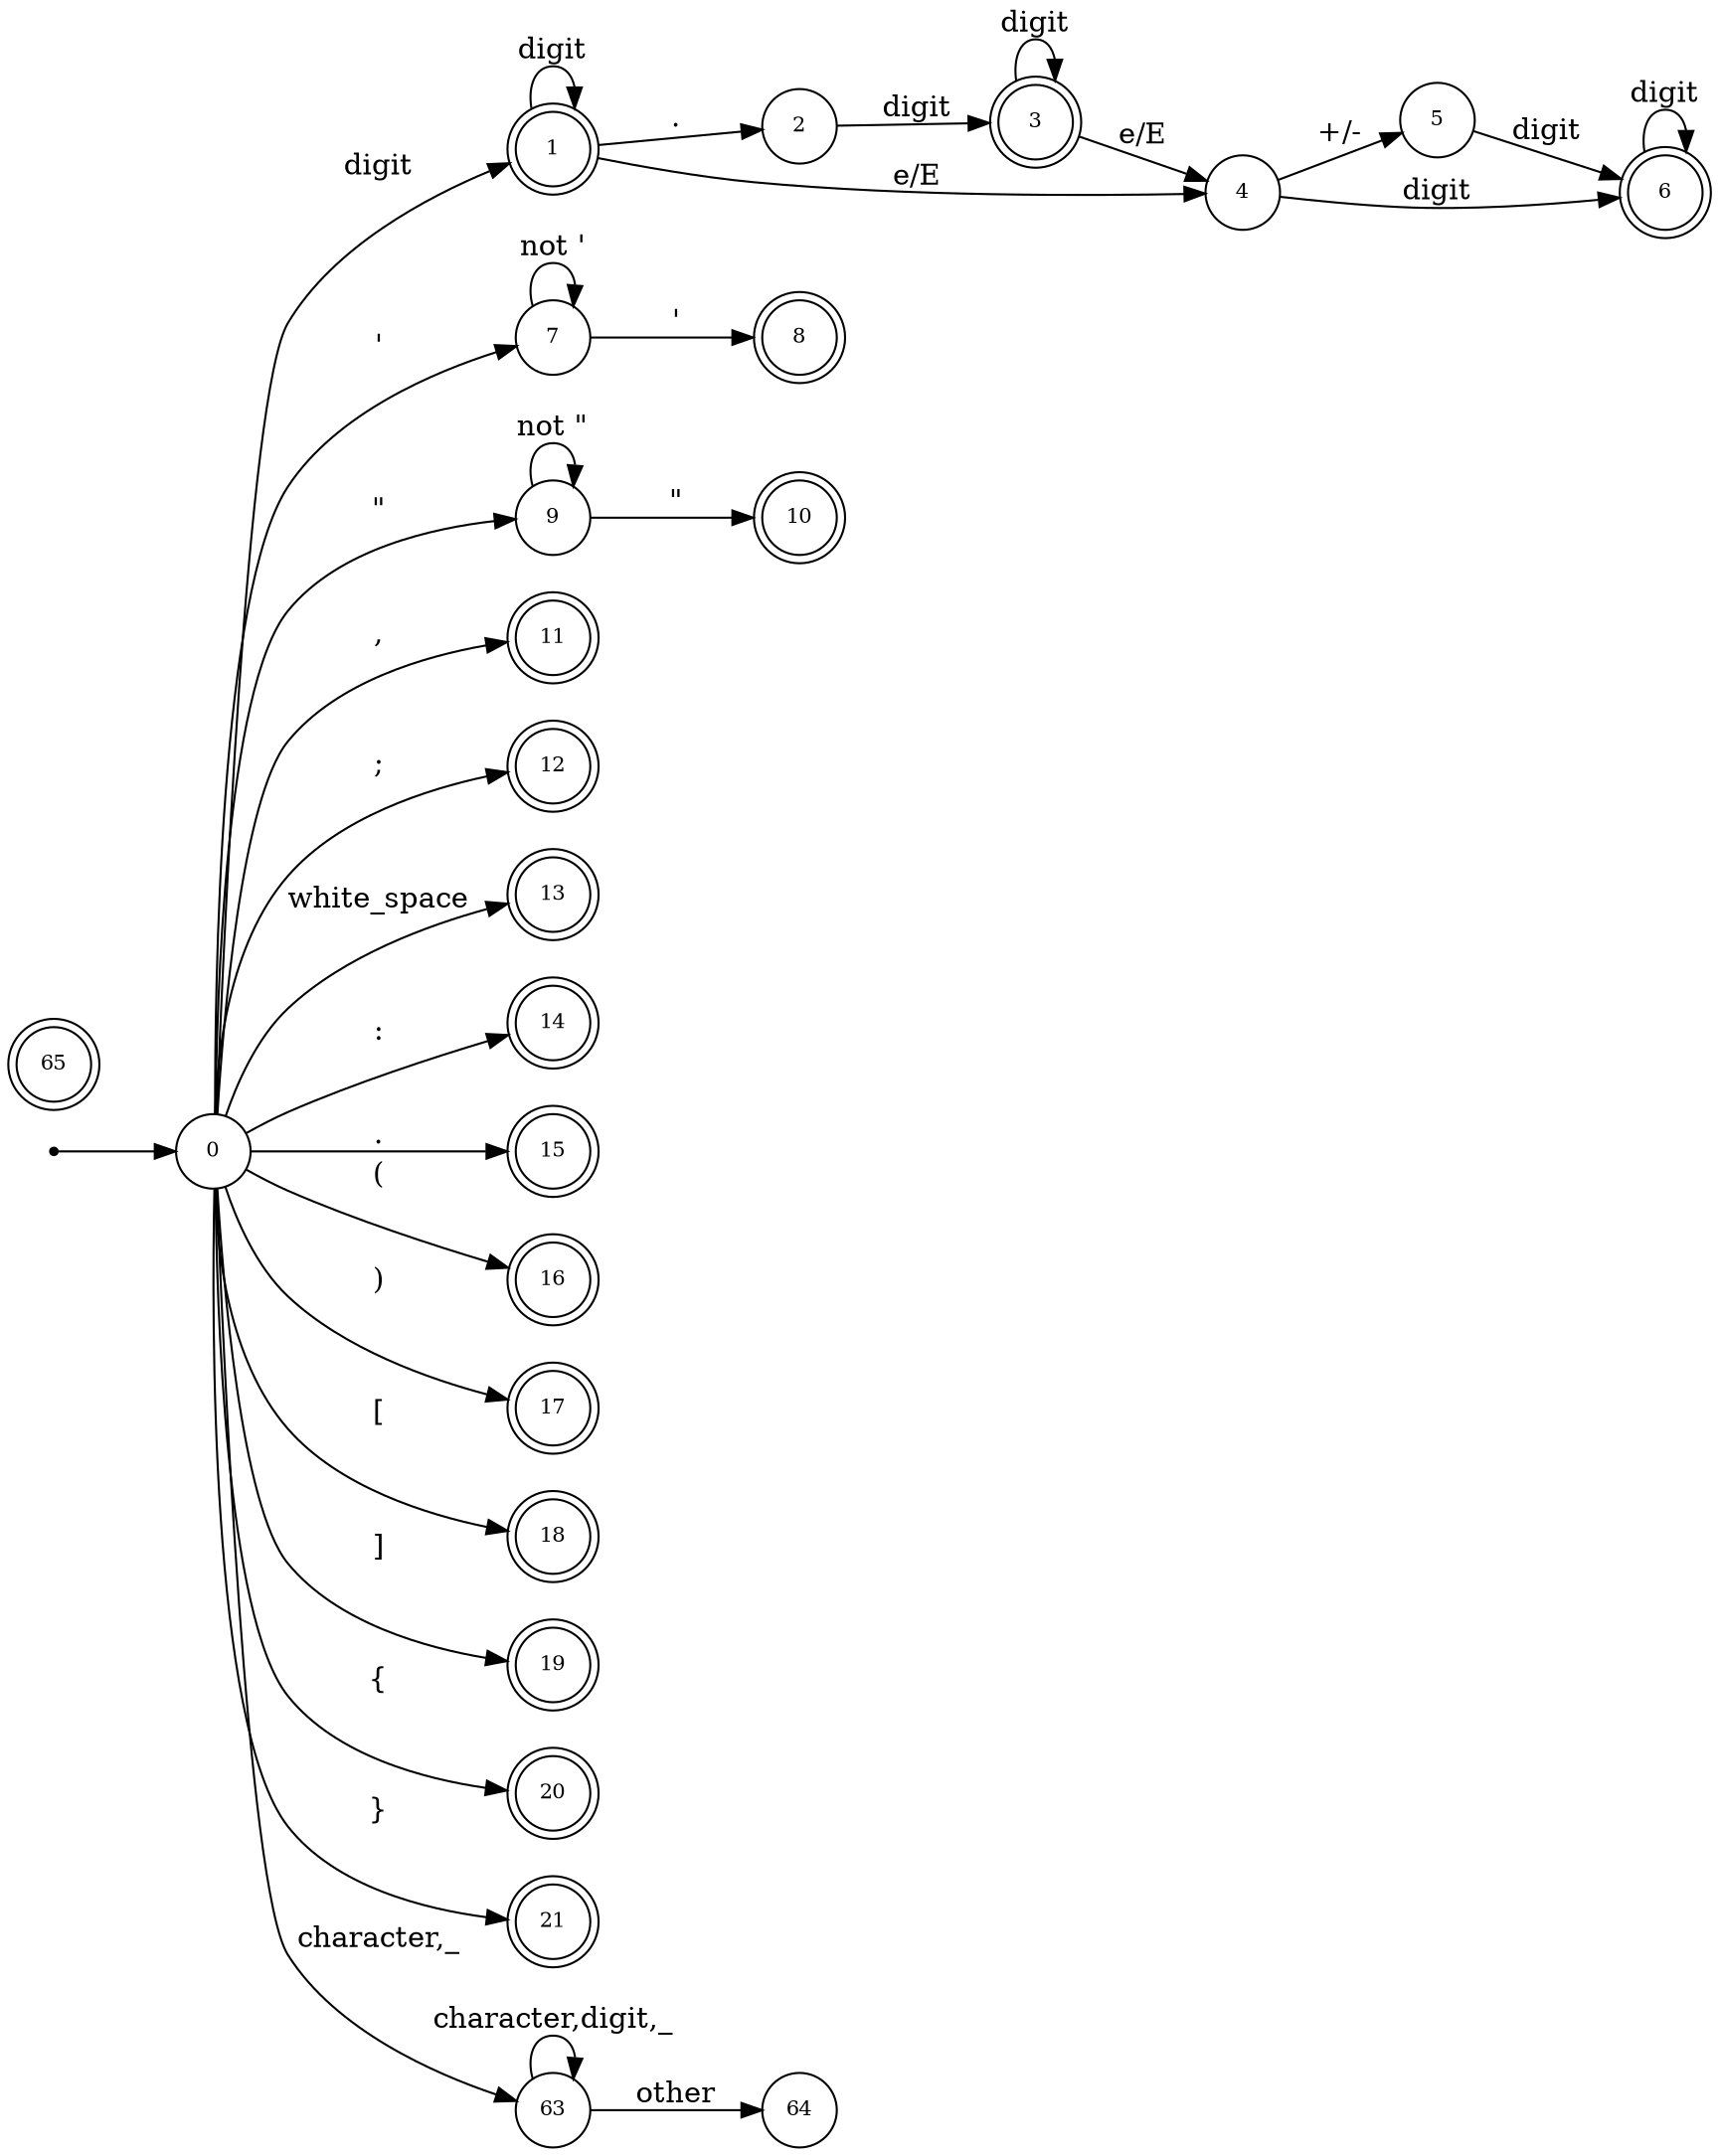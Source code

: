 digraph finit_state_machine {
    rankdir=LR;
    size="50,50";
    
    // the start node
    node [shape = point]; start;
    
    // the number and the string node
    node [shape = circle, label = "0", fontsize = 10]; 0;
    node [shape = doublecircle, label = "1", fontsize = 10]; 1;
    node [shape = circle, label = "2", fontsize = 10]; 2;
    node [shape = doublecircle, label = "3", fontsize = 10]; 3;
    node [shape = circle, label = "4", fontsize = 10]; 4;
    node [shape = circle, label = "5", fontsize = 10]; 5;
    node [shape = doublecircle, label = "6", fontsize = 10]; 6;
    
    node [shape = circle, label = "7", fontsize = 10]; 7;
    node [shape = doublecircle, label = "8", fontsize = 10]; 8;
    
    node [shape = circle, label = "9", fontsize = 10]; 9;
    node [shape = doublecircle, label = "10", fontsize = 10]; 10;
    
    // the separate character
    node [shape = doublecircle, label = "11", fontsize = 10]; 11;       // ,
    node [shape = doublecircle, label = "12", fontsize = 10]; 12;       // ;
    node [shape = doublecircle, label = "13", fontsize = 10]; 13;       // white_space
    node [shape = doublecircle, label = "14", fontsize = 10]; 14;       // :
    node [shape = doublecircle, label = "15", fontsize = 10]; 15;       // .
    node [shape = doublecircle, label = "16", fontsize = 10]; 16;       // (
    node [shape = doublecircle, label = "17", fontsize = 10]; 17;       // )
    node [shape = doublecircle, label = "18", fontsize = 10]; 18;       // [
    node [shape = doublecircle, label = "19", fontsize = 10]; 19;       // ]
    node [shape = doublecircle, label = "20", fontsize = 10]; 20;       // {
    node [shape = doublecircle, label = "21", fontsize = 10]; 21;       // }
    
    /* the operator characer
    // (*, &, -, +) need to be foucused on
    node [shape = doublecircle, label = "22", fontsize = 10]; 22;       // +, ++, +=
    node [shape = doublecircle, label = "23", fontsize = 10]; 23;       // +
    node [shape = doublecircle, label = "24", fontsize = 10]; 24;       // ++
    node [shape = doublecircle, label = "25", fontsize = 10]; 25;       // +=
    
    node [shape = doublecircle, label = "26", fontsize = 10]; 26;       // -, --, -=
    node [shape = doublecircle, label = "27", fontsize = 10]; 27;       // -
    node [shape = doublecircle, label = "28", fontsize = 10]; 28;       // --
    node [shape = doublecircle, label = "29", fontsize = 10]; 29;       // -=
    
    node [shape = doublecircle, label = "30", fontsize = 10]; 30;       // *, *=
    node [shape = doublecircle, label = "31", fontsize = 10]; 31;       // *
    node [shape = doublecircle, label = "32", fontsize = 10]; 32;       // *=
    
    node [shape = doublecircle, label = "33", fontsize = 10]; 33;       // /, /=
    node [shape = doublecircle, label = "34", fontsize = 10]; 34;       // /
    node [shape = doublecircle, label = "35", fontsize = 10]; 35;       // /=
    
    node [shape = doublecircle, label = "36", fontsize = 10]; 36;       // %, %=
    node [shape = doublecircle, label = "37", fontsize = 10]; 37;       // %
    node [shape = doublecircle, label = "38", fontsize = 10]; 38;       // %=
    
    node [shape = doublecircle, label = "39", fontsize = 10]; 39;       // =, ==
    node [shape = doublecircle, label = "40", fontsize = 10]; 40;       // =
    node [shape = doublecircle, label = "41", fontsize = 10]; 41;       // ==
    
    node [shape = doublecircle, label = "42", fontsize = 10]; 42;       // !, !=
    node [shape = doublecircle, label = "43", fontsize = 10]; 43;       // !
    node [shape = doublecircle, label = "44", fontsize = 10]; 44;       // !=
    
    node [shape = doublecircle, label = "45", fontsize = 10]; 45;       // <, <=, <<
    node [shape = doublecircle, label = "46", fontsize = 10]; 46;       // <
    node [shape = doublecircle, label = "47", fontsize = 10]; 47;       // <=
    node [shape = doublecircle, label = "48", fontsize = 10]; 48;       // <<
    
    node [shape = doublecircle, label = "49", fontsize = 10]; 49;       // >, >=, >>
    node [shape = doublecircle, label = "50", fontsize = 10]; 50;       // >
    node [shape = doublecircle, label = "51", fontsize = 10]; 51;       // >=
    node [shape = doublecircle, label = "52", fontsize = 10]; 52;       // >>
    
    node [shape = doublecircle, label = "53", fontsize = 10]; 53;       // ~
    
    node [shape = doublecircle, label = "54", fontsize = 10]; 54;       // &, &&, &=
    node [shape = doublecircle, label = "55", fontsize = 10]; 55;       // &
    node [shape = doublecircle, label = "56", fontsize = 10]; 56;       // &&
    node [shape = doublecircle, label = "57", fontsize = 10]; 58;       // &=
    
    node [shape = doublecircle, label = "59", fontsize = 10]; 59;       // |, ||, |=
    node [shape = doublecircle, label = "60", fontsize = 10]; 60;       // |
    node [shape = doublecircle, label = "61", fontsize = 10]; 61;       // ||
    node [shape = doublecircle, label = "62", fontsize = 10]; 62;       // |=
    
    */
    
    // name node
    node [shape = circle, label = "63", fontsize = 10]; 63;             
    node [shape = circle, label = "64", fontsize = 10]; 64;             //
    node [shape = doublecircle, label = "65", fontsize = 10]; 65;       // 
    
    // name edge, need to check the saver name in C
    0       ->      63      [label="character,_"];
    63      ->      63      [label="character,digit,_"];
    63      ->      64      [label="other"];
    
    
    // the number and the string edge
    start   ->      0;
    0       ->      1       [label="digit"];
    0       ->      7       [label="'"];
    0       ->      9       [label="\""];
    1       ->      1       [label="digit"];
    1       ->      2       [label="."];
    1       ->      4       [label="e/E"];
    2       ->      3       [label="digit"];
    3       ->      3       [label="digit"];
    3       ->      4       [label="e/E"];
    4       ->      6       [label="digit"];
    4       ->      5       [label="+/-"];
    5       ->      6       [label="digit"];
    6       ->      6       [label="digit"];
    7       ->      7       [label="not '"];
    7       ->      8       [label="'"];
    9       ->      9       [label="not \""];
    9       ->      10      [label="\""];
    
    // the separate character edge
    0       ->      11      [label=","];
    0       ->      12      [label=";"];
    0       ->      13      [label ="white_space"];
    0       ->      14      [label=":"];
    0       ->      15      [label="."];
    0       ->      16      [label="("];
    0       ->      17      [label=")"];
    0       ->      18      [label="["];
    0       ->      19      [label="]"];
    0       ->      20      [label="{"];
    0       ->      21      [label="}"];
    
}